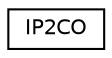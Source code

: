 digraph "Graphical Class Hierarchy"
{
  edge [fontname="Helvetica",fontsize="10",labelfontname="Helvetica",labelfontsize="10"];
  node [fontname="Helvetica",fontsize="10",shape=record];
  rankdir="LR";
  Node1 [label="IP2CO",height=0.2,width=0.4,color="black", fillcolor="white", style="filled",URL="$class_i_p2_c_o.html"];
}
